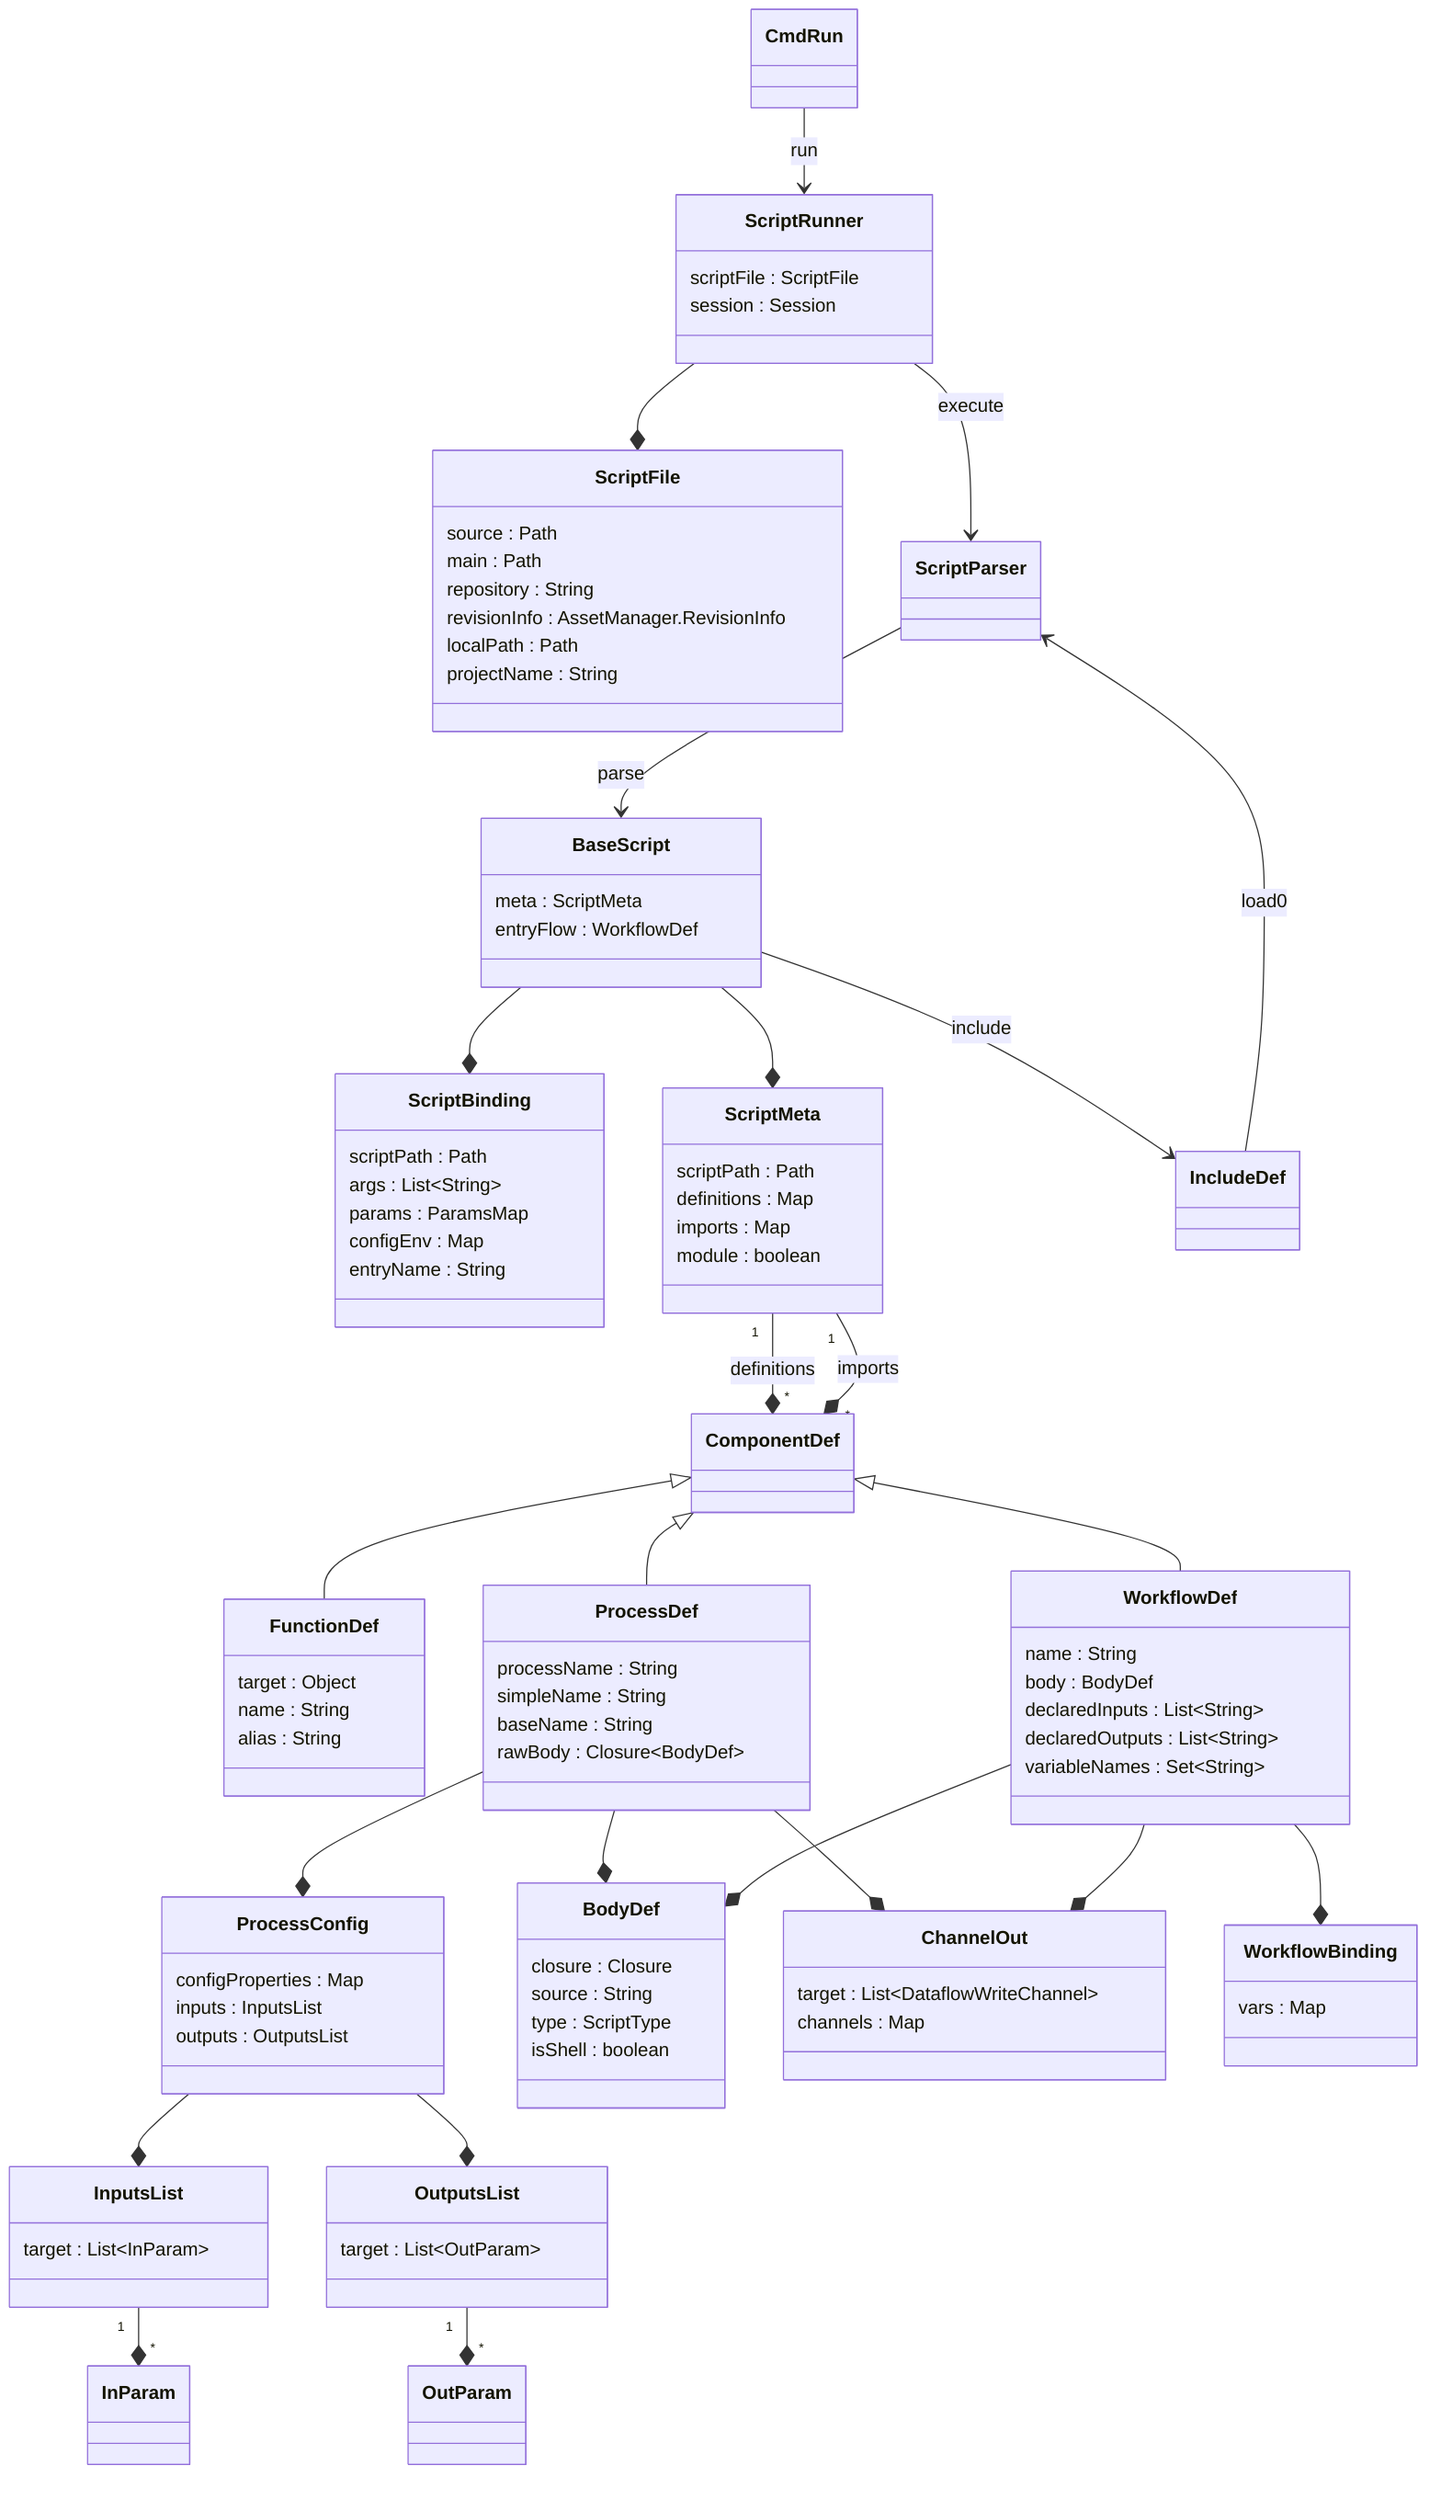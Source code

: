 classDiagram
    %%
    %% nextflow.script
    %%
    CmdRun --> ScriptRunner : run

    class ScriptRunner {
        scriptFile : ScriptFile
        session : Session
    }
    ScriptRunner --* ScriptFile
    ScriptRunner --> ScriptParser : execute
    ScriptParser --> BaseScript : parse

    class ScriptFile {
        source : Path
        main : Path
        repository : String
        revisionInfo : AssetManager.RevisionInfo
        localPath : Path
        projectName : String
    }

    class BaseScript {
        meta : ScriptMeta
        entryFlow : WorkflowDef
    }
    BaseScript --* ScriptBinding
    BaseScript --* ScriptMeta
    BaseScript --> IncludeDef : include

    IncludeDef --> ScriptParser : load0

    class ScriptBinding {
        scriptPath : Path
        args : List~String~
        params : ParamsMap
        configEnv : Map
        entryName : String
    }

    class ScriptMeta {
        scriptPath : Path
        definitions : Map
        imports : Map
        module : boolean
    }
    ScriptMeta "1" --* "*" ComponentDef : definitions
    ScriptMeta "1" --* "*" ComponentDef : imports

    ComponentDef <|-- FunctionDef
    ComponentDef <|-- ProcessDef
    ComponentDef <|-- WorkflowDef

    class FunctionDef {
        target : Object
        name : String
        alias : String
    }

    class ProcessDef {
        processName : String
        simpleName : String
        baseName : String
        rawBody : Closure~BodyDef~
    }
    ProcessDef --* ProcessConfig
    ProcessDef --* BodyDef
    ProcessDef --* ChannelOut

    class WorkflowDef {
        name : String
        body : BodyDef
        declaredInputs : List~String~
        declaredOutputs : List~String~
        variableNames : Set~String~
    }
    WorkflowDef --* BodyDef
    WorkflowDef --* WorkflowBinding
    WorkflowDef --* ChannelOut

    class ProcessConfig {
        configProperties : Map
        inputs : InputsList
        outputs : OutputsList
    }
    ProcessConfig --* InputsList
    ProcessConfig --* OutputsList

    class BodyDef {
        closure : Closure
        source : String
        type : ScriptType
        isShell : boolean
    }

    class ChannelOut {
        target : List~DataflowWriteChannel~
        channels : Map
    }

    class WorkflowBinding {
        vars : Map
    }

    class InputsList {
        target : List~InParam~
    }
    InputsList "1" --* "*" InParam

    class OutputsList {
        target : List~OutParam~
    }
    OutputsList "1" --* "*" OutParam

    %% InParam <|-- BaseInParam
    %% BaseInParam <|-- EachInParam
    %% BaseInParam <|-- EnvInParam
    %% BaseInParam <|-- FileInParam
    %% BaseInParam <|-- StdInParam
    %% BaseInParam <|-- TupleInParam
    %% BaseInParam <|-- ValueInParam

    %% OutParam <|-- BaseOutParam
    %% BaseOutParam <|-- EachOutParam
    %% BaseOutParam <|-- EnvOutParam
    %% BaseOutParam <|-- FileOutParam
    %% BaseOutParam <|-- StdOutParam
    %% BaseOutParam <|-- TupleOutParam
    %% BaseOutParam <|-- ValueOutParam